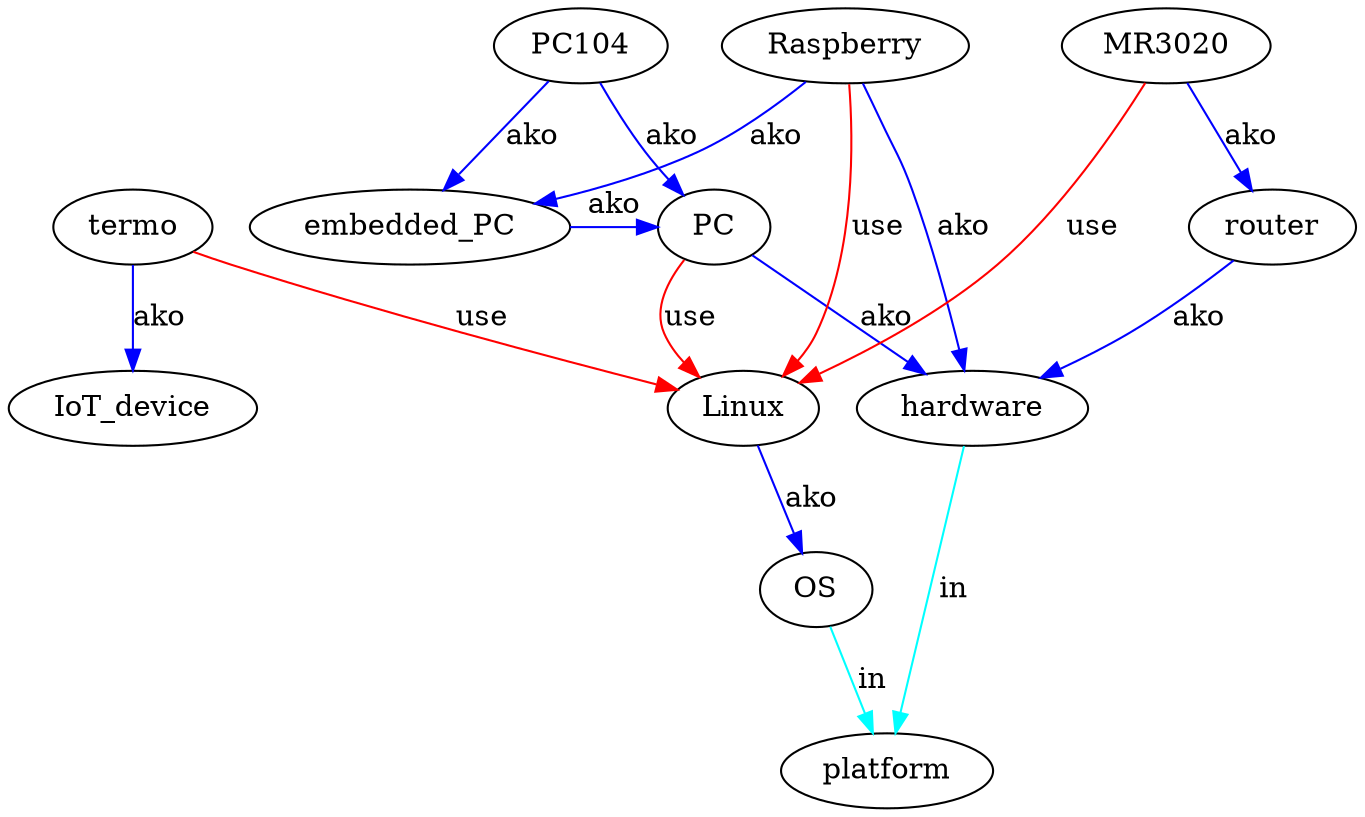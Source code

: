 digraph {
termo -> IoT_device [label=ako,color=blue];
termo -> Linux [label=use,color=red];
Linux -> OS [label=ako,color=blue];
PC -> Linux [label=use,color=red];
Raspberry -> Linux [label=use,color=red];
MR3020 -> Linux [label=use,color=red];
PC -> hardware [label=ako,color=blue];
Raspberry -> hardware [label=ako,color=blue];
hardware -> platform [label=in,color=cyan];
OS -> platform [label=in,color=cyan];
PC104 -> PC [label=ako,color=blue];
MR3020 -> router -> hardware [label=ako,color=blue];
PC104 -> embedded_PC [label=ako,color=blue];
embedded_PC -> PC [label=ako,color=blue];
Raspberry -> embedded_PC [label=ako,color=blue];
{rank=same; PC104; Raspberry; MR3020;}
{rank=same; embedded_PC; PC; router;}
}